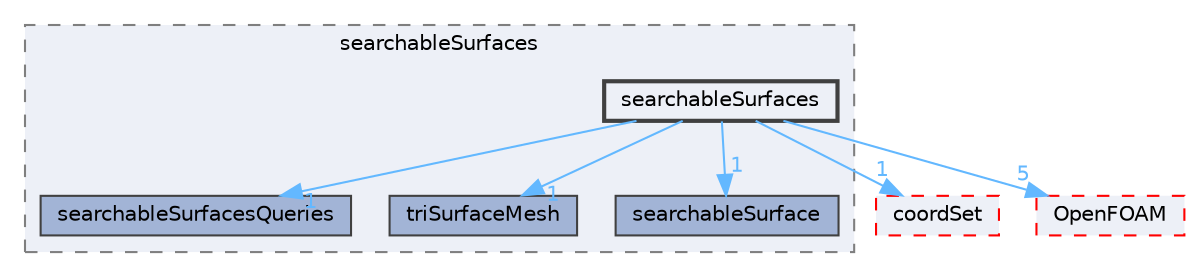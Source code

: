 digraph "src/meshTools/searchableSurfaces/searchableSurfaces"
{
 // LATEX_PDF_SIZE
  bgcolor="transparent";
  edge [fontname=Helvetica,fontsize=10,labelfontname=Helvetica,labelfontsize=10];
  node [fontname=Helvetica,fontsize=10,shape=box,height=0.2,width=0.4];
  compound=true
  subgraph clusterdir_fdba7555f757b9c8126275cbaccc3a14 {
    graph [ bgcolor="#edf0f7", pencolor="grey50", label="searchableSurfaces", fontname=Helvetica,fontsize=10 style="filled,dashed", URL="dir_fdba7555f757b9c8126275cbaccc3a14.html",tooltip=""]
  dir_142ef3f13952f4689f01bad05621645c [label="searchableSurfacesQueries", fillcolor="#a2b4d6", color="grey25", style="filled", URL="dir_142ef3f13952f4689f01bad05621645c.html",tooltip=""];
  dir_fe3ae517033be130f1536f92b3aca9ba [label="triSurfaceMesh", fillcolor="#a2b4d6", color="grey25", style="filled", URL="dir_fe3ae517033be130f1536f92b3aca9ba.html",tooltip=""];
  dir_2c0c1e46bbc9d953f93a672220dabf55 [label="searchableSurface", fillcolor="#a2b4d6", color="grey25", style="filled", URL="dir_2c0c1e46bbc9d953f93a672220dabf55.html",tooltip=""];
  dir_7469c61d57c8526eb72fc2c68cdc2176 [label="searchableSurfaces", fillcolor="#edf0f7", color="grey25", style="filled,bold", URL="dir_7469c61d57c8526eb72fc2c68cdc2176.html",tooltip=""];
  }
  dir_16fc24032cee90d565e624eb11bff780 [label="coordSet", fillcolor="#edf0f7", color="red", style="filled,dashed", URL="dir_16fc24032cee90d565e624eb11bff780.html",tooltip=""];
  dir_c5473ff19b20e6ec4dfe5c310b3778a8 [label="OpenFOAM", fillcolor="#edf0f7", color="red", style="filled,dashed", URL="dir_c5473ff19b20e6ec4dfe5c310b3778a8.html",tooltip=""];
  dir_7469c61d57c8526eb72fc2c68cdc2176->dir_142ef3f13952f4689f01bad05621645c [headlabel="1", labeldistance=1.5 headhref="dir_003462_003463.html" href="dir_003462_003463.html" color="steelblue1" fontcolor="steelblue1"];
  dir_7469c61d57c8526eb72fc2c68cdc2176->dir_16fc24032cee90d565e624eb11bff780 [headlabel="1", labeldistance=1.5 headhref="dir_003462_000686.html" href="dir_003462_000686.html" color="steelblue1" fontcolor="steelblue1"];
  dir_7469c61d57c8526eb72fc2c68cdc2176->dir_2c0c1e46bbc9d953f93a672220dabf55 [headlabel="1", labeldistance=1.5 headhref="dir_003462_003456.html" href="dir_003462_003456.html" color="steelblue1" fontcolor="steelblue1"];
  dir_7469c61d57c8526eb72fc2c68cdc2176->dir_c5473ff19b20e6ec4dfe5c310b3778a8 [headlabel="5", labeldistance=1.5 headhref="dir_003462_002695.html" href="dir_003462_002695.html" color="steelblue1" fontcolor="steelblue1"];
  dir_7469c61d57c8526eb72fc2c68cdc2176->dir_fe3ae517033be130f1536f92b3aca9ba [headlabel="1", labeldistance=1.5 headhref="dir_003462_004127.html" href="dir_003462_004127.html" color="steelblue1" fontcolor="steelblue1"];
}
